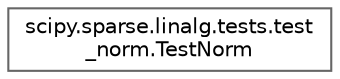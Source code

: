 digraph "Graphical Class Hierarchy"
{
 // LATEX_PDF_SIZE
  bgcolor="transparent";
  edge [fontname=Helvetica,fontsize=10,labelfontname=Helvetica,labelfontsize=10];
  node [fontname=Helvetica,fontsize=10,shape=box,height=0.2,width=0.4];
  rankdir="LR";
  Node0 [id="Node000000",label="scipy.sparse.linalg.tests.test\l_norm.TestNorm",height=0.2,width=0.4,color="grey40", fillcolor="white", style="filled",URL="$d4/db5/classscipy_1_1sparse_1_1linalg_1_1tests_1_1test__norm_1_1TestNorm.html",tooltip=" "];
}
